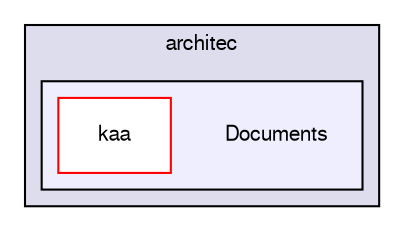 digraph "/home/architec/Documents" {
  bgcolor=transparent;
  compound=true
  node [ fontsize="10", fontname="FreeSans"];
  edge [ labelfontsize="10", labelfontname="FreeSans"];
  subgraph clusterdir_2150195d451dfb7ab3179b83015fdb72 {
    graph [ bgcolor="#ddddee", pencolor="black", label="architec" fontname="FreeSans", fontsize="10", URL="dir_2150195d451dfb7ab3179b83015fdb72.html"]
  subgraph clusterdir_6bb50fe93c5fcc376d3eb832f9e9f0ad {
    graph [ bgcolor="#eeeeff", pencolor="black", label="" URL="dir_6bb50fe93c5fcc376d3eb832f9e9f0ad.html"];
    dir_6bb50fe93c5fcc376d3eb832f9e9f0ad [shape=plaintext label="Documents"];
    dir_20bb09697aad4b988afca6872fa59682 [shape=box label="kaa" color="red" fillcolor="white" style="filled" URL="dir_20bb09697aad4b988afca6872fa59682.html"];
  }
  }
}
